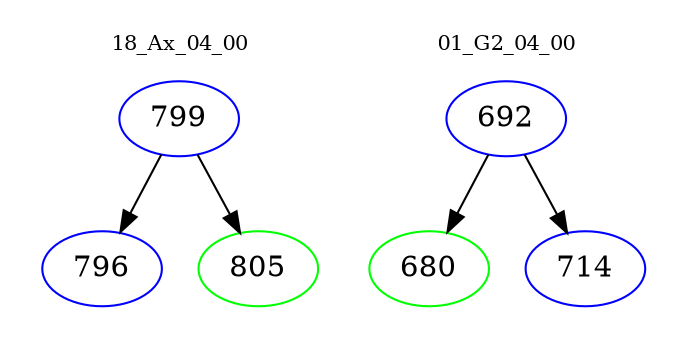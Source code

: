 digraph{
subgraph cluster_0 {
color = white
label = "18_Ax_04_00";
fontsize=10;
T0_799 [label="799", color="blue"]
T0_799 -> T0_796 [color="black"]
T0_796 [label="796", color="blue"]
T0_799 -> T0_805 [color="black"]
T0_805 [label="805", color="green"]
}
subgraph cluster_1 {
color = white
label = "01_G2_04_00";
fontsize=10;
T1_692 [label="692", color="blue"]
T1_692 -> T1_680 [color="black"]
T1_680 [label="680", color="green"]
T1_692 -> T1_714 [color="black"]
T1_714 [label="714", color="blue"]
}
}
